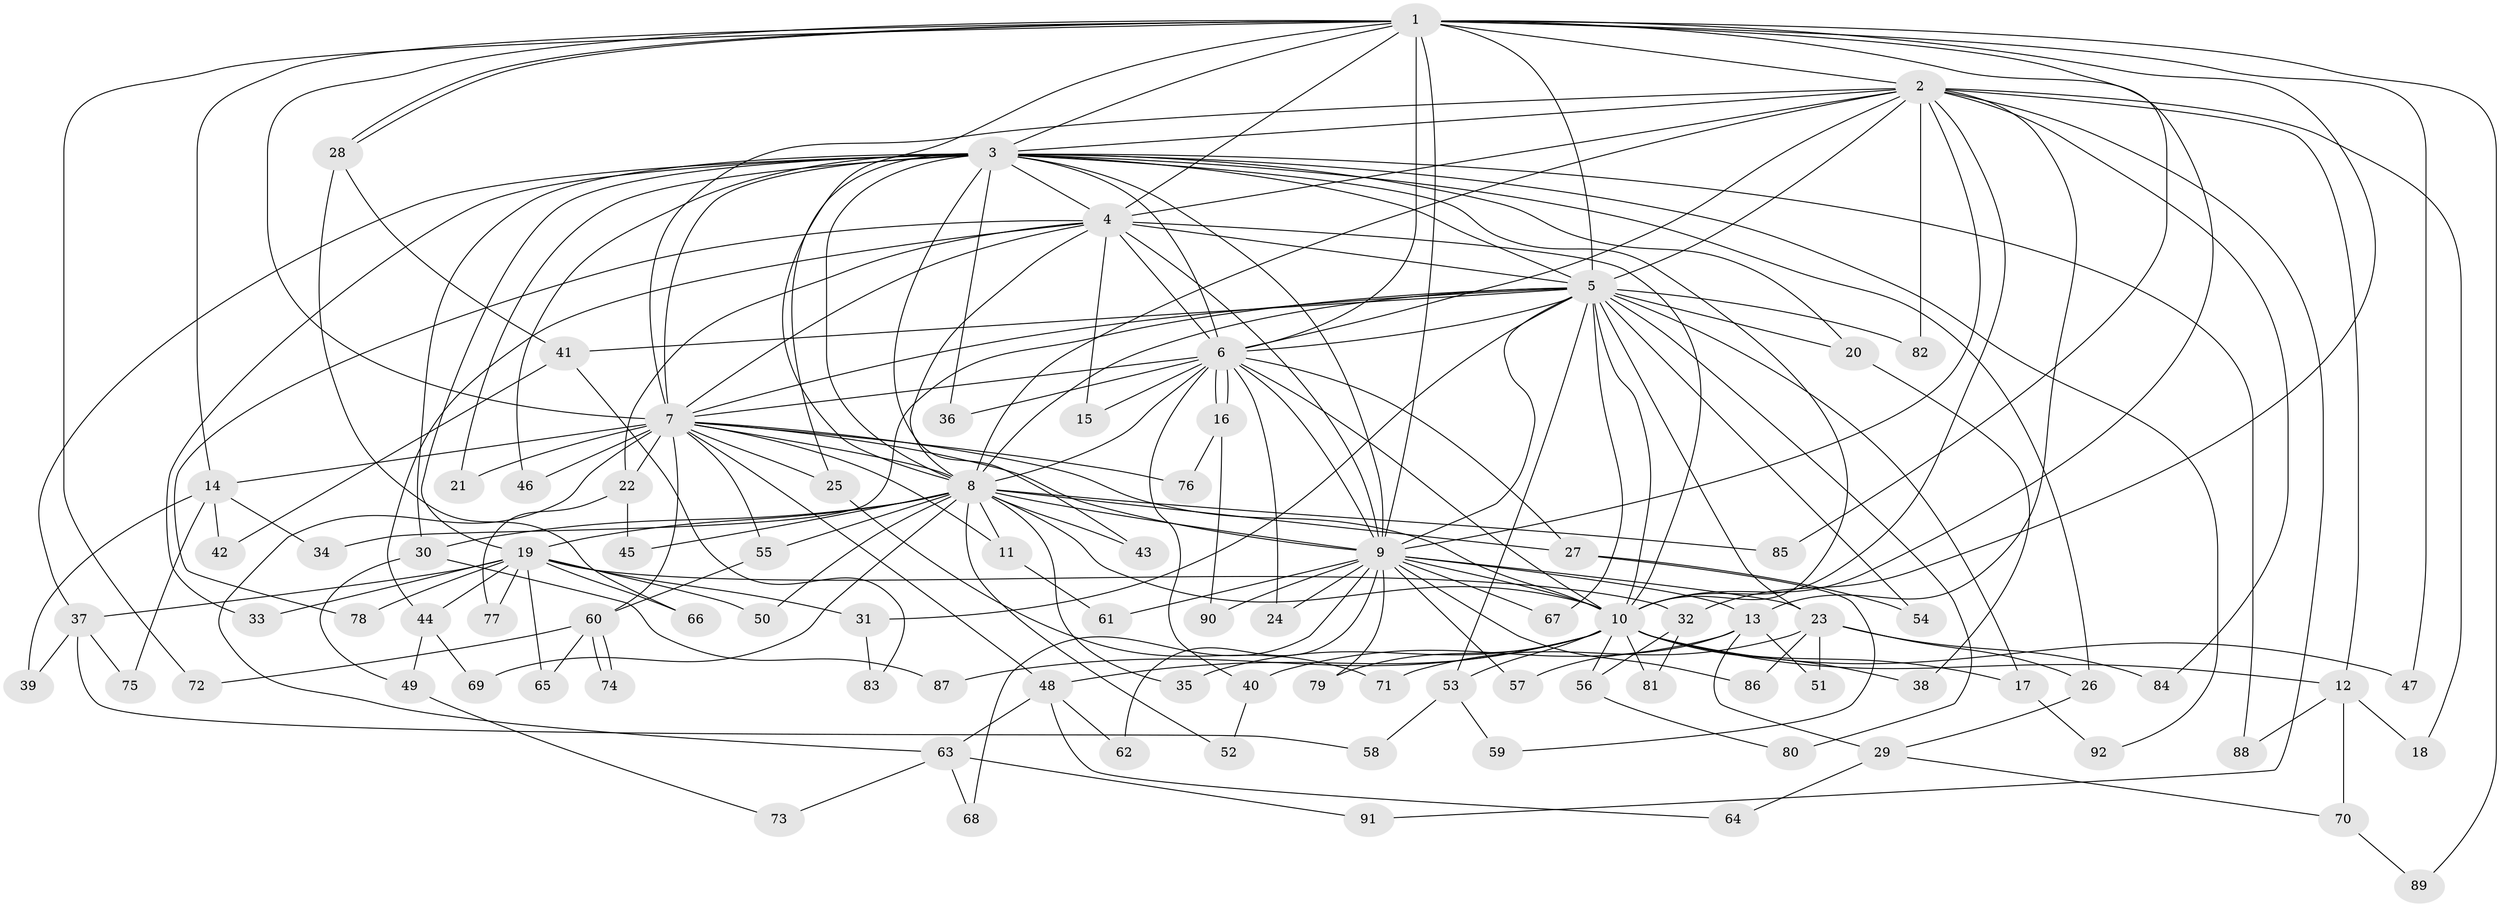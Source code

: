 // coarse degree distribution, {17: 0.021739130434782608, 23: 0.021739130434782608, 2: 0.5434782608695652, 1: 0.13043478260869565, 3: 0.08695652173913043, 13: 0.021739130434782608, 5: 0.08695652173913043, 4: 0.021739130434782608, 10: 0.043478260869565216, 11: 0.021739130434782608}
// Generated by graph-tools (version 1.1) at 2025/47/03/04/25 21:47:28]
// undirected, 92 vertices, 209 edges
graph export_dot {
graph [start="1"]
  node [color=gray90,style=filled];
  1;
  2;
  3;
  4;
  5;
  6;
  7;
  8;
  9;
  10;
  11;
  12;
  13;
  14;
  15;
  16;
  17;
  18;
  19;
  20;
  21;
  22;
  23;
  24;
  25;
  26;
  27;
  28;
  29;
  30;
  31;
  32;
  33;
  34;
  35;
  36;
  37;
  38;
  39;
  40;
  41;
  42;
  43;
  44;
  45;
  46;
  47;
  48;
  49;
  50;
  51;
  52;
  53;
  54;
  55;
  56;
  57;
  58;
  59;
  60;
  61;
  62;
  63;
  64;
  65;
  66;
  67;
  68;
  69;
  70;
  71;
  72;
  73;
  74;
  75;
  76;
  77;
  78;
  79;
  80;
  81;
  82;
  83;
  84;
  85;
  86;
  87;
  88;
  89;
  90;
  91;
  92;
  1 -- 2;
  1 -- 3;
  1 -- 4;
  1 -- 5;
  1 -- 6;
  1 -- 7;
  1 -- 8;
  1 -- 9;
  1 -- 10;
  1 -- 14;
  1 -- 28;
  1 -- 28;
  1 -- 32;
  1 -- 47;
  1 -- 72;
  1 -- 85;
  1 -- 89;
  2 -- 3;
  2 -- 4;
  2 -- 5;
  2 -- 6;
  2 -- 7;
  2 -- 8;
  2 -- 9;
  2 -- 10;
  2 -- 12;
  2 -- 13;
  2 -- 18;
  2 -- 82;
  2 -- 84;
  2 -- 91;
  3 -- 4;
  3 -- 5;
  3 -- 6;
  3 -- 7;
  3 -- 8;
  3 -- 9;
  3 -- 10;
  3 -- 19;
  3 -- 20;
  3 -- 21;
  3 -- 25;
  3 -- 26;
  3 -- 30;
  3 -- 33;
  3 -- 36;
  3 -- 37;
  3 -- 43;
  3 -- 46;
  3 -- 88;
  3 -- 92;
  4 -- 5;
  4 -- 6;
  4 -- 7;
  4 -- 8;
  4 -- 9;
  4 -- 10;
  4 -- 15;
  4 -- 22;
  4 -- 44;
  4 -- 78;
  5 -- 6;
  5 -- 7;
  5 -- 8;
  5 -- 9;
  5 -- 10;
  5 -- 17;
  5 -- 20;
  5 -- 23;
  5 -- 31;
  5 -- 34;
  5 -- 41;
  5 -- 53;
  5 -- 54;
  5 -- 67;
  5 -- 80;
  5 -- 82;
  6 -- 7;
  6 -- 8;
  6 -- 9;
  6 -- 10;
  6 -- 15;
  6 -- 16;
  6 -- 16;
  6 -- 24;
  6 -- 27;
  6 -- 36;
  6 -- 40;
  7 -- 8;
  7 -- 9;
  7 -- 10;
  7 -- 11;
  7 -- 14;
  7 -- 21;
  7 -- 22;
  7 -- 25;
  7 -- 46;
  7 -- 48;
  7 -- 55;
  7 -- 60;
  7 -- 63;
  7 -- 76;
  8 -- 9;
  8 -- 10;
  8 -- 11;
  8 -- 19;
  8 -- 27;
  8 -- 30;
  8 -- 35;
  8 -- 43;
  8 -- 45;
  8 -- 50;
  8 -- 52;
  8 -- 55;
  8 -- 69;
  8 -- 85;
  9 -- 10;
  9 -- 13;
  9 -- 23;
  9 -- 24;
  9 -- 57;
  9 -- 61;
  9 -- 62;
  9 -- 67;
  9 -- 68;
  9 -- 79;
  9 -- 86;
  9 -- 90;
  10 -- 12;
  10 -- 17;
  10 -- 35;
  10 -- 38;
  10 -- 47;
  10 -- 48;
  10 -- 53;
  10 -- 56;
  10 -- 79;
  10 -- 81;
  10 -- 87;
  11 -- 61;
  12 -- 18;
  12 -- 70;
  12 -- 88;
  13 -- 29;
  13 -- 40;
  13 -- 51;
  13 -- 57;
  14 -- 34;
  14 -- 39;
  14 -- 42;
  14 -- 75;
  16 -- 76;
  16 -- 90;
  17 -- 92;
  19 -- 31;
  19 -- 32;
  19 -- 33;
  19 -- 37;
  19 -- 44;
  19 -- 50;
  19 -- 65;
  19 -- 66;
  19 -- 77;
  19 -- 78;
  20 -- 38;
  22 -- 45;
  22 -- 77;
  23 -- 26;
  23 -- 51;
  23 -- 71;
  23 -- 84;
  23 -- 86;
  25 -- 71;
  26 -- 29;
  27 -- 54;
  27 -- 59;
  28 -- 41;
  28 -- 66;
  29 -- 64;
  29 -- 70;
  30 -- 49;
  30 -- 87;
  31 -- 83;
  32 -- 56;
  32 -- 81;
  37 -- 39;
  37 -- 58;
  37 -- 75;
  40 -- 52;
  41 -- 42;
  41 -- 83;
  44 -- 49;
  44 -- 69;
  48 -- 62;
  48 -- 63;
  48 -- 64;
  49 -- 73;
  53 -- 58;
  53 -- 59;
  55 -- 60;
  56 -- 80;
  60 -- 65;
  60 -- 72;
  60 -- 74;
  60 -- 74;
  63 -- 68;
  63 -- 73;
  63 -- 91;
  70 -- 89;
}
